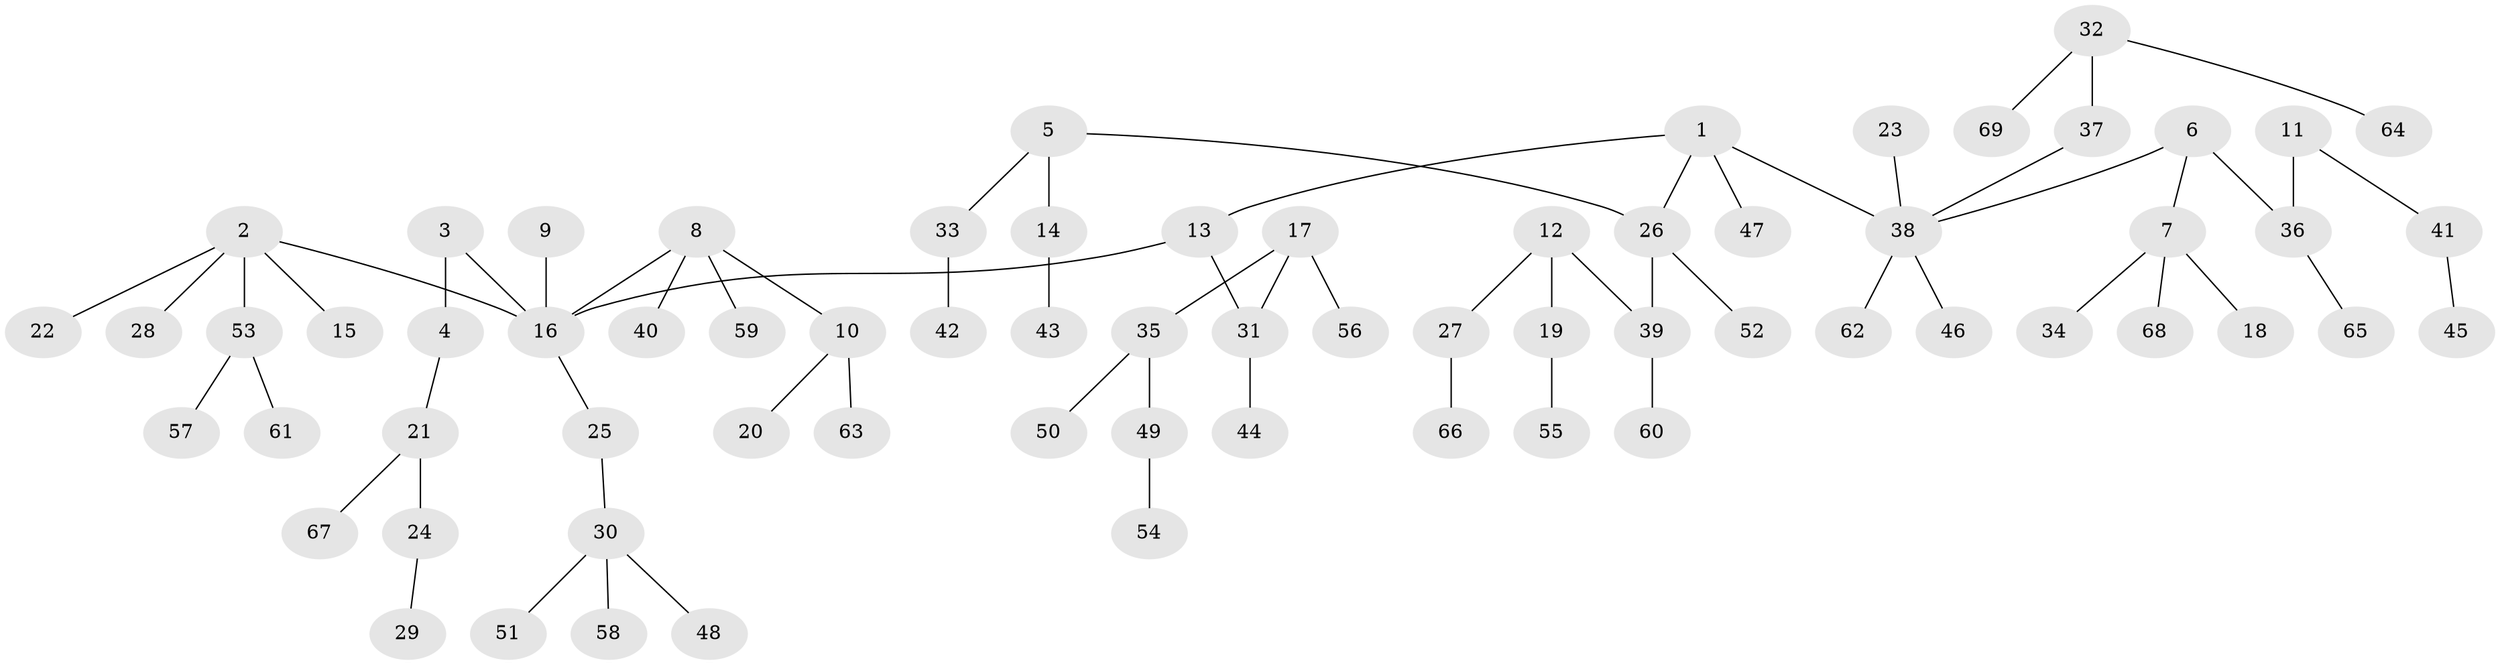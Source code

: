// original degree distribution, {4: 0.10204081632653061, 7: 0.02040816326530612, 5: 0.02040816326530612, 2: 0.2653061224489796, 3: 0.10204081632653061, 1: 0.4897959183673469}
// Generated by graph-tools (version 1.1) at 2025/37/03/04/25 23:37:20]
// undirected, 69 vertices, 68 edges
graph export_dot {
  node [color=gray90,style=filled];
  1;
  2;
  3;
  4;
  5;
  6;
  7;
  8;
  9;
  10;
  11;
  12;
  13;
  14;
  15;
  16;
  17;
  18;
  19;
  20;
  21;
  22;
  23;
  24;
  25;
  26;
  27;
  28;
  29;
  30;
  31;
  32;
  33;
  34;
  35;
  36;
  37;
  38;
  39;
  40;
  41;
  42;
  43;
  44;
  45;
  46;
  47;
  48;
  49;
  50;
  51;
  52;
  53;
  54;
  55;
  56;
  57;
  58;
  59;
  60;
  61;
  62;
  63;
  64;
  65;
  66;
  67;
  68;
  69;
  1 -- 13 [weight=1.0];
  1 -- 26 [weight=1.0];
  1 -- 38 [weight=1.0];
  1 -- 47 [weight=1.0];
  2 -- 15 [weight=1.0];
  2 -- 16 [weight=1.0];
  2 -- 22 [weight=1.0];
  2 -- 28 [weight=1.0];
  2 -- 53 [weight=1.0];
  3 -- 4 [weight=1.0];
  3 -- 16 [weight=1.0];
  4 -- 21 [weight=1.0];
  5 -- 14 [weight=1.0];
  5 -- 26 [weight=1.0];
  5 -- 33 [weight=1.0];
  6 -- 7 [weight=1.0];
  6 -- 36 [weight=1.0];
  6 -- 38 [weight=1.0];
  7 -- 18 [weight=1.0];
  7 -- 34 [weight=1.0];
  7 -- 68 [weight=1.0];
  8 -- 10 [weight=1.0];
  8 -- 16 [weight=1.0];
  8 -- 40 [weight=1.0];
  8 -- 59 [weight=1.0];
  9 -- 16 [weight=1.0];
  10 -- 20 [weight=1.0];
  10 -- 63 [weight=1.0];
  11 -- 36 [weight=1.0];
  11 -- 41 [weight=1.0];
  12 -- 19 [weight=1.0];
  12 -- 27 [weight=1.0];
  12 -- 39 [weight=1.0];
  13 -- 16 [weight=1.0];
  13 -- 31 [weight=1.0];
  14 -- 43 [weight=1.0];
  16 -- 25 [weight=1.0];
  17 -- 31 [weight=1.0];
  17 -- 35 [weight=1.0];
  17 -- 56 [weight=1.0];
  19 -- 55 [weight=1.0];
  21 -- 24 [weight=1.0];
  21 -- 67 [weight=1.0];
  23 -- 38 [weight=1.0];
  24 -- 29 [weight=1.0];
  25 -- 30 [weight=1.0];
  26 -- 39 [weight=1.0];
  26 -- 52 [weight=1.0];
  27 -- 66 [weight=1.0];
  30 -- 48 [weight=1.0];
  30 -- 51 [weight=1.0];
  30 -- 58 [weight=1.0];
  31 -- 44 [weight=1.0];
  32 -- 37 [weight=1.0];
  32 -- 64 [weight=1.0];
  32 -- 69 [weight=1.0];
  33 -- 42 [weight=1.0];
  35 -- 49 [weight=1.0];
  35 -- 50 [weight=1.0];
  36 -- 65 [weight=1.0];
  37 -- 38 [weight=1.0];
  38 -- 46 [weight=1.0];
  38 -- 62 [weight=1.0];
  39 -- 60 [weight=1.0];
  41 -- 45 [weight=1.0];
  49 -- 54 [weight=1.0];
  53 -- 57 [weight=1.0];
  53 -- 61 [weight=1.0];
}

